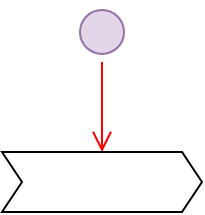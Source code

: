 <mxfile version="20.8.23" type="github">
  <diagram name="第 1 页" id="g1h5cB7XiAgx7idSseDB">
    <mxGraphModel dx="1292" dy="809" grid="1" gridSize="10" guides="1" tooltips="1" connect="1" arrows="1" fold="1" page="1" pageScale="1" pageWidth="827" pageHeight="1169" math="0" shadow="0">
      <root>
        <mxCell id="0" />
        <mxCell id="1" parent="0" />
        <mxCell id="VorrbT6WTwwFNRQ9nJY7-2" value="" style="ellipse;html=1;shape=startState;fillColor=#e1d5e7;strokeColor=#9673a6;" vertex="1" parent="1">
          <mxGeometry x="400" y="370" width="30" height="30" as="geometry" />
        </mxCell>
        <mxCell id="VorrbT6WTwwFNRQ9nJY7-3" value="" style="edgeStyle=orthogonalEdgeStyle;html=1;verticalAlign=bottom;endArrow=open;endSize=8;strokeColor=#ff0000;rounded=0;" edge="1" source="VorrbT6WTwwFNRQ9nJY7-2" parent="1" target="VorrbT6WTwwFNRQ9nJY7-4">
          <mxGeometry relative="1" as="geometry">
            <mxPoint x="415" y="460" as="targetPoint" />
          </mxGeometry>
        </mxCell>
        <mxCell id="VorrbT6WTwwFNRQ9nJY7-4" value="" style="html=1;shadow=0;dashed=0;align=center;verticalAlign=middle;shape=mxgraph.arrows2.arrow;dy=0;dx=10;notch=10;" vertex="1" parent="1">
          <mxGeometry x="365" y="445" width="100" height="30" as="geometry" />
        </mxCell>
      </root>
    </mxGraphModel>
  </diagram>
</mxfile>
